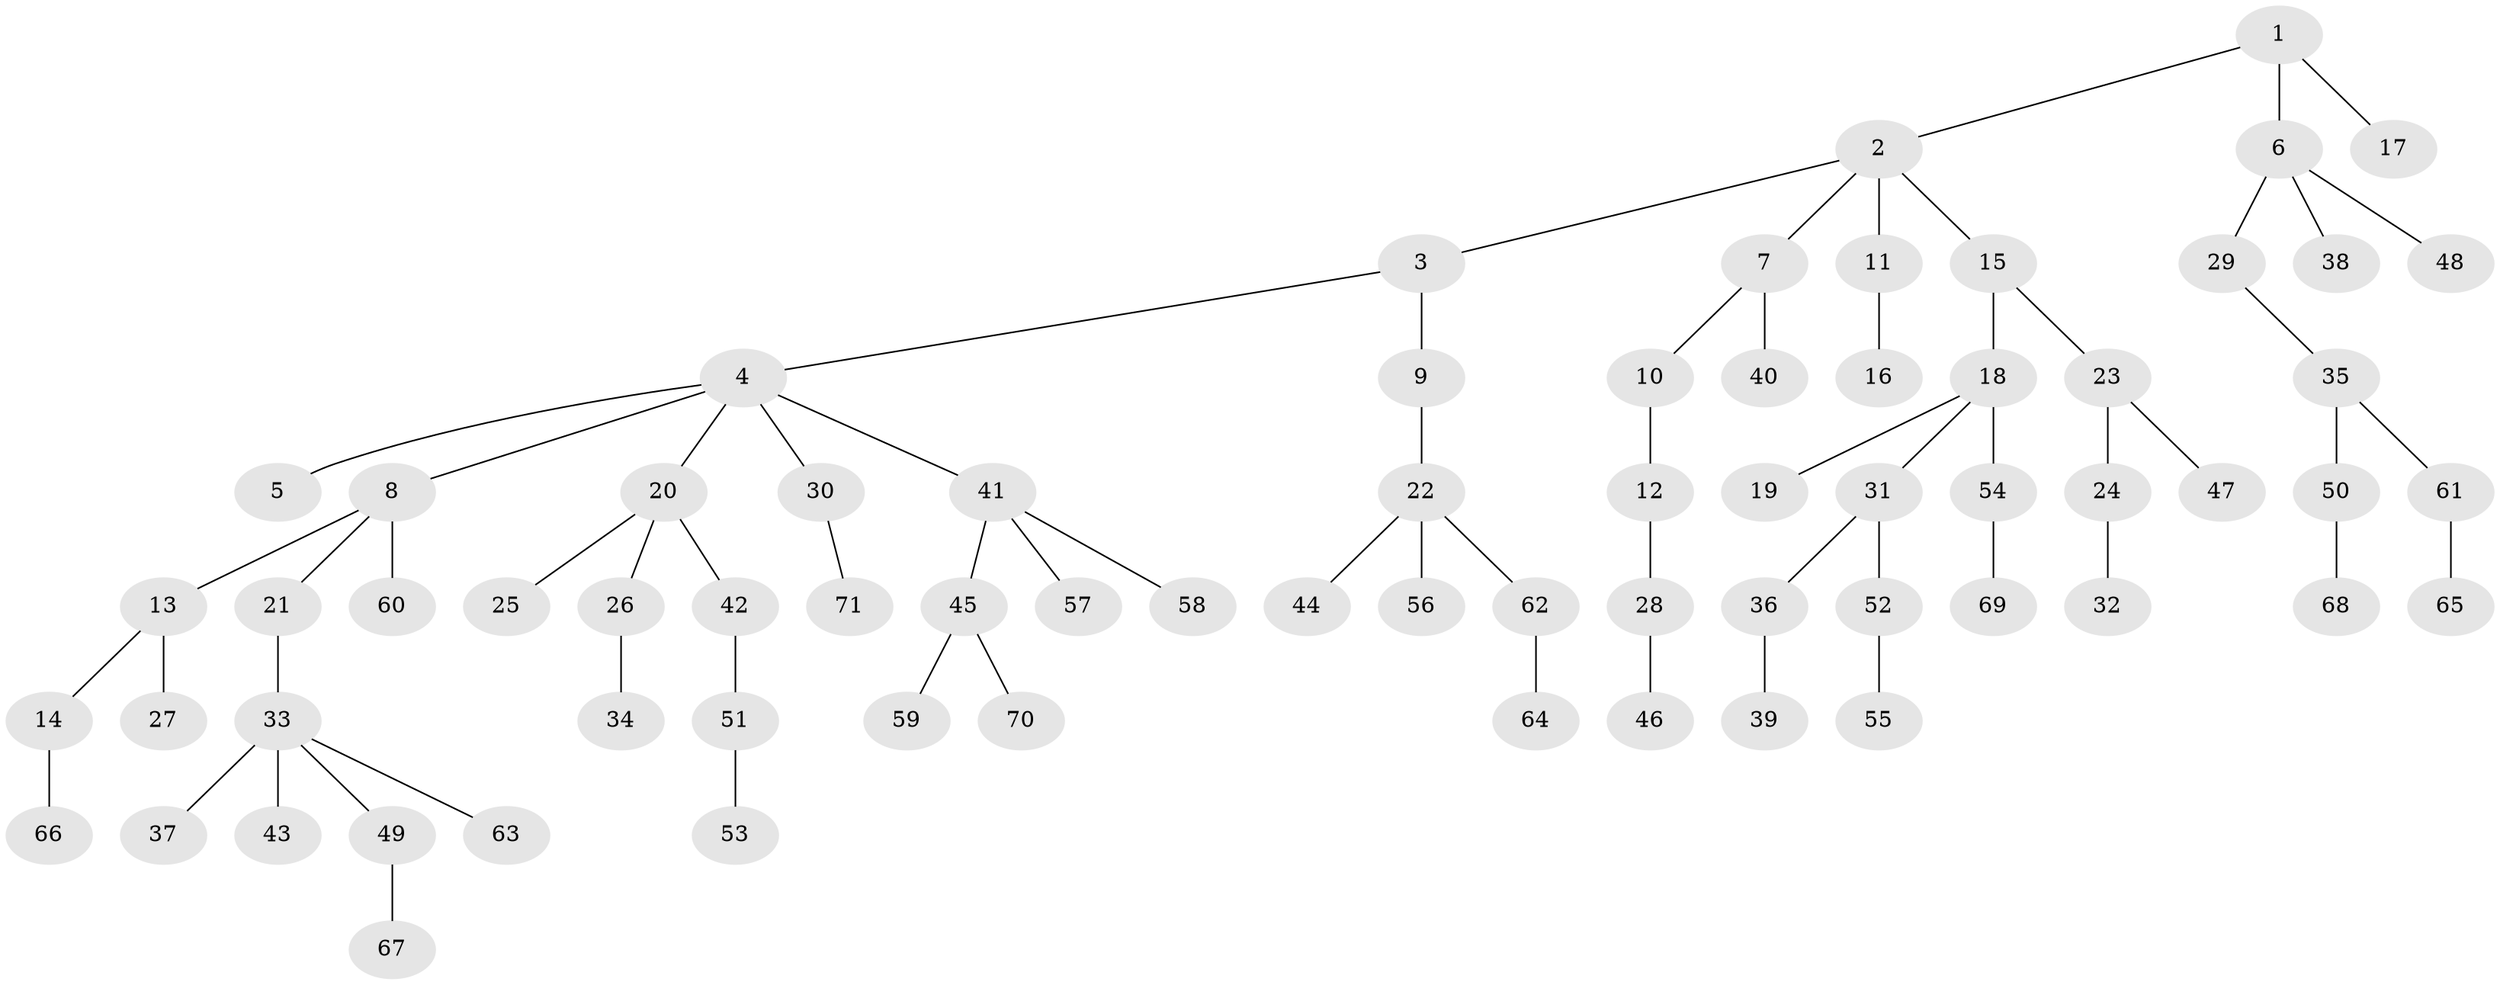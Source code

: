 // coarse degree distribution, {2: 0.1702127659574468, 6: 0.02127659574468085, 3: 0.19148936170212766, 8: 0.02127659574468085, 1: 0.5531914893617021, 4: 0.02127659574468085, 5: 0.02127659574468085}
// Generated by graph-tools (version 1.1) at 2025/52/02/27/25 19:52:11]
// undirected, 71 vertices, 70 edges
graph export_dot {
graph [start="1"]
  node [color=gray90,style=filled];
  1;
  2;
  3;
  4;
  5;
  6;
  7;
  8;
  9;
  10;
  11;
  12;
  13;
  14;
  15;
  16;
  17;
  18;
  19;
  20;
  21;
  22;
  23;
  24;
  25;
  26;
  27;
  28;
  29;
  30;
  31;
  32;
  33;
  34;
  35;
  36;
  37;
  38;
  39;
  40;
  41;
  42;
  43;
  44;
  45;
  46;
  47;
  48;
  49;
  50;
  51;
  52;
  53;
  54;
  55;
  56;
  57;
  58;
  59;
  60;
  61;
  62;
  63;
  64;
  65;
  66;
  67;
  68;
  69;
  70;
  71;
  1 -- 2;
  1 -- 6;
  1 -- 17;
  2 -- 3;
  2 -- 7;
  2 -- 11;
  2 -- 15;
  3 -- 4;
  3 -- 9;
  4 -- 5;
  4 -- 8;
  4 -- 20;
  4 -- 30;
  4 -- 41;
  6 -- 29;
  6 -- 38;
  6 -- 48;
  7 -- 10;
  7 -- 40;
  8 -- 13;
  8 -- 21;
  8 -- 60;
  9 -- 22;
  10 -- 12;
  11 -- 16;
  12 -- 28;
  13 -- 14;
  13 -- 27;
  14 -- 66;
  15 -- 18;
  15 -- 23;
  18 -- 19;
  18 -- 31;
  18 -- 54;
  20 -- 25;
  20 -- 26;
  20 -- 42;
  21 -- 33;
  22 -- 44;
  22 -- 56;
  22 -- 62;
  23 -- 24;
  23 -- 47;
  24 -- 32;
  26 -- 34;
  28 -- 46;
  29 -- 35;
  30 -- 71;
  31 -- 36;
  31 -- 52;
  33 -- 37;
  33 -- 43;
  33 -- 49;
  33 -- 63;
  35 -- 50;
  35 -- 61;
  36 -- 39;
  41 -- 45;
  41 -- 57;
  41 -- 58;
  42 -- 51;
  45 -- 59;
  45 -- 70;
  49 -- 67;
  50 -- 68;
  51 -- 53;
  52 -- 55;
  54 -- 69;
  61 -- 65;
  62 -- 64;
}
